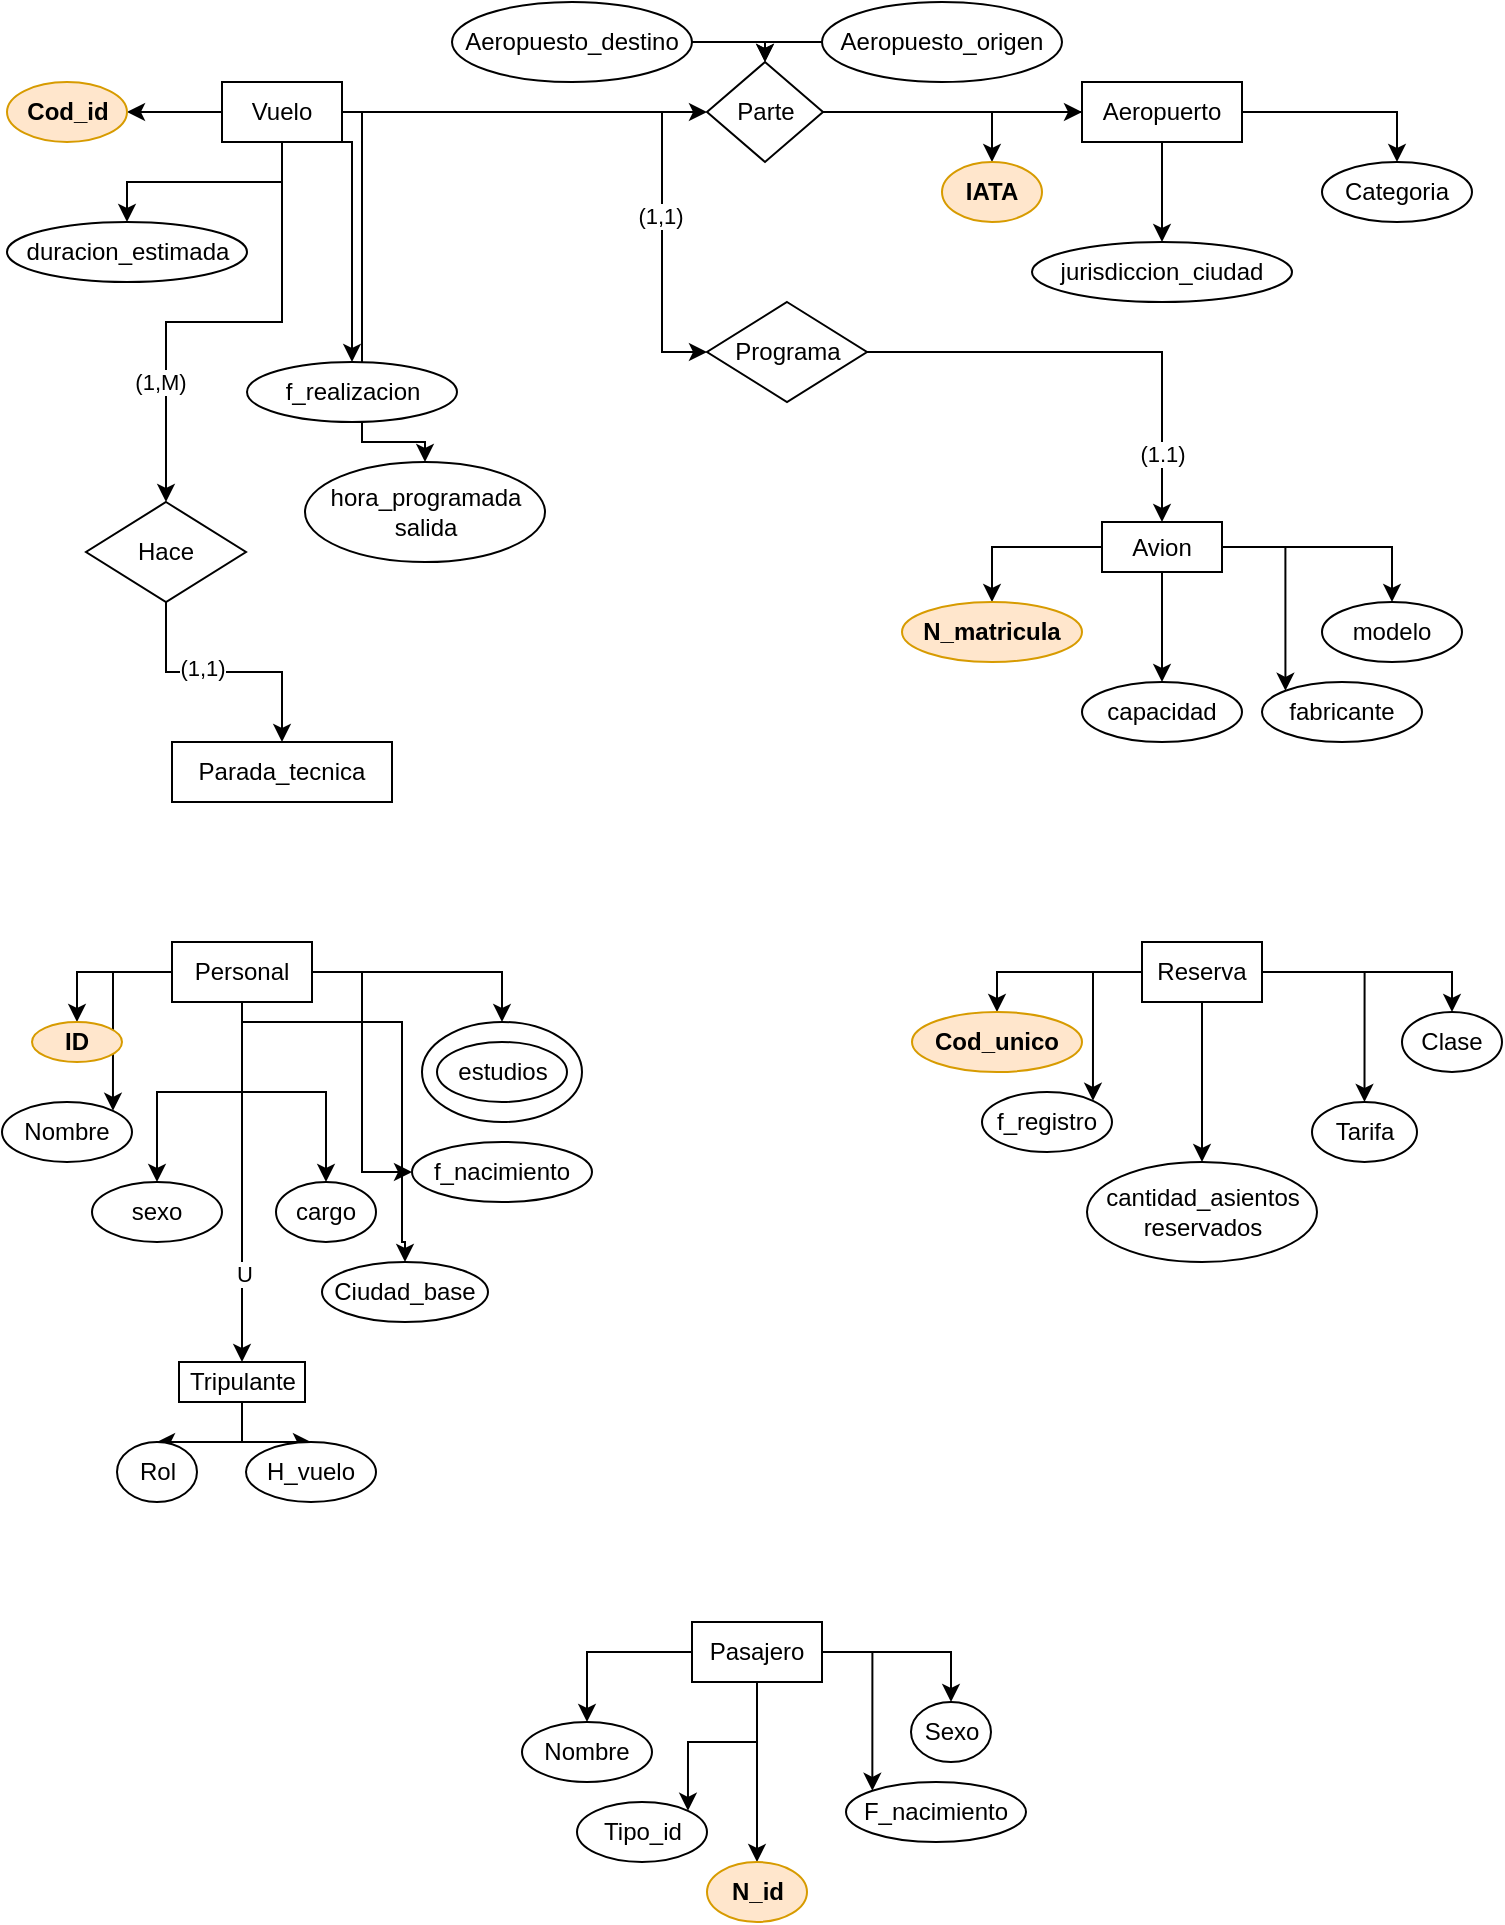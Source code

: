 <mxfile version="21.7.2" type="github">
  <diagram name="Página-1" id="UUR40JyIWrCSjtDDrcDr">
    <mxGraphModel dx="1379" dy="797" grid="1" gridSize="10" guides="1" tooltips="1" connect="1" arrows="1" fold="1" page="1" pageScale="1" pageWidth="827" pageHeight="1169" math="0" shadow="0">
      <root>
        <mxCell id="0" />
        <mxCell id="1" parent="0" />
        <mxCell id="4Mqh_UqCW2FSAEqXyaWD-35" value="" style="ellipse;whiteSpace=wrap;html=1;" vertex="1" parent="1">
          <mxGeometry x="220" y="520" width="80" height="50" as="geometry" />
        </mxCell>
        <mxCell id="4Mqh_UqCW2FSAEqXyaWD-12" style="edgeStyle=orthogonalEdgeStyle;rounded=0;orthogonalLoop=1;jettySize=auto;html=1;" edge="1" parent="1" source="4Mqh_UqCW2FSAEqXyaWD-1" target="4Mqh_UqCW2FSAEqXyaWD-2">
          <mxGeometry relative="1" as="geometry" />
        </mxCell>
        <mxCell id="4Mqh_UqCW2FSAEqXyaWD-13" style="edgeStyle=orthogonalEdgeStyle;rounded=0;orthogonalLoop=1;jettySize=auto;html=1;" edge="1" parent="1" source="4Mqh_UqCW2FSAEqXyaWD-1" target="4Mqh_UqCW2FSAEqXyaWD-4">
          <mxGeometry relative="1" as="geometry" />
        </mxCell>
        <mxCell id="4Mqh_UqCW2FSAEqXyaWD-14" style="edgeStyle=orthogonalEdgeStyle;rounded=0;orthogonalLoop=1;jettySize=auto;html=1;entryX=0.5;entryY=0;entryDx=0;entryDy=0;" edge="1" parent="1" source="4Mqh_UqCW2FSAEqXyaWD-1" target="4Mqh_UqCW2FSAEqXyaWD-5">
          <mxGeometry relative="1" as="geometry">
            <Array as="points">
              <mxPoint x="190" y="65" />
              <mxPoint x="190" y="230" />
            </Array>
          </mxGeometry>
        </mxCell>
        <mxCell id="4Mqh_UqCW2FSAEqXyaWD-39" style="edgeStyle=orthogonalEdgeStyle;rounded=0;orthogonalLoop=1;jettySize=auto;html=1;entryX=0.5;entryY=0;entryDx=0;entryDy=0;" edge="1" parent="1" source="4Mqh_UqCW2FSAEqXyaWD-1" target="4Mqh_UqCW2FSAEqXyaWD-38">
          <mxGeometry relative="1" as="geometry">
            <Array as="points">
              <mxPoint x="185" y="80" />
            </Array>
          </mxGeometry>
        </mxCell>
        <mxCell id="4Mqh_UqCW2FSAEqXyaWD-84" style="edgeStyle=orthogonalEdgeStyle;rounded=0;orthogonalLoop=1;jettySize=auto;html=1;" edge="1" parent="1" source="4Mqh_UqCW2FSAEqXyaWD-1" target="4Mqh_UqCW2FSAEqXyaWD-83">
          <mxGeometry relative="1" as="geometry" />
        </mxCell>
        <mxCell id="4Mqh_UqCW2FSAEqXyaWD-86" value="(1,M)" style="edgeLabel;html=1;align=center;verticalAlign=middle;resizable=0;points=[];" vertex="1" connectable="0" parent="4Mqh_UqCW2FSAEqXyaWD-84">
          <mxGeometry x="0.494" y="-3" relative="1" as="geometry">
            <mxPoint as="offset" />
          </mxGeometry>
        </mxCell>
        <mxCell id="4Mqh_UqCW2FSAEqXyaWD-89" style="edgeStyle=orthogonalEdgeStyle;rounded=0;orthogonalLoop=1;jettySize=auto;html=1;entryX=0;entryY=0.5;entryDx=0;entryDy=0;" edge="1" parent="1" source="4Mqh_UqCW2FSAEqXyaWD-1" target="4Mqh_UqCW2FSAEqXyaWD-88">
          <mxGeometry relative="1" as="geometry" />
        </mxCell>
        <mxCell id="4Mqh_UqCW2FSAEqXyaWD-98" style="edgeStyle=orthogonalEdgeStyle;rounded=0;orthogonalLoop=1;jettySize=auto;html=1;entryX=0;entryY=0.5;entryDx=0;entryDy=0;" edge="1" parent="1" source="4Mqh_UqCW2FSAEqXyaWD-1" target="4Mqh_UqCW2FSAEqXyaWD-97">
          <mxGeometry relative="1" as="geometry">
            <Array as="points">
              <mxPoint x="340" y="65" />
              <mxPoint x="340" y="185" />
            </Array>
          </mxGeometry>
        </mxCell>
        <mxCell id="4Mqh_UqCW2FSAEqXyaWD-101" value="(1,1)" style="edgeLabel;html=1;align=center;verticalAlign=middle;resizable=0;points=[];" vertex="1" connectable="0" parent="4Mqh_UqCW2FSAEqXyaWD-98">
          <mxGeometry x="0.402" y="-1" relative="1" as="geometry">
            <mxPoint as="offset" />
          </mxGeometry>
        </mxCell>
        <mxCell id="4Mqh_UqCW2FSAEqXyaWD-1" value="Vuelo" style="rounded=0;whiteSpace=wrap;html=1;" vertex="1" parent="1">
          <mxGeometry x="120" y="50" width="60" height="30" as="geometry" />
        </mxCell>
        <mxCell id="4Mqh_UqCW2FSAEqXyaWD-2" value="Cod_id" style="ellipse;whiteSpace=wrap;html=1;fillColor=#ffe6cc;strokeColor=#d79b00;fontStyle=1" vertex="1" parent="1">
          <mxGeometry x="12.5" y="50" width="60" height="30" as="geometry" />
        </mxCell>
        <mxCell id="4Mqh_UqCW2FSAEqXyaWD-4" value="duracion_estimada" style="ellipse;whiteSpace=wrap;html=1;" vertex="1" parent="1">
          <mxGeometry x="12.5" y="120" width="120" height="30" as="geometry" />
        </mxCell>
        <mxCell id="4Mqh_UqCW2FSAEqXyaWD-5" value="hora_programada&lt;br&gt;salida" style="ellipse;whiteSpace=wrap;html=1;" vertex="1" parent="1">
          <mxGeometry x="161.5" y="240" width="120" height="50" as="geometry" />
        </mxCell>
        <mxCell id="4Mqh_UqCW2FSAEqXyaWD-6" value="Parada_tecnica" style="rounded=0;whiteSpace=wrap;html=1;" vertex="1" parent="1">
          <mxGeometry x="95" y="380" width="110" height="30" as="geometry" />
        </mxCell>
        <mxCell id="4Mqh_UqCW2FSAEqXyaWD-15" style="edgeStyle=orthogonalEdgeStyle;rounded=0;orthogonalLoop=1;jettySize=auto;html=1;" edge="1" parent="1" source="4Mqh_UqCW2FSAEqXyaWD-8" target="4Mqh_UqCW2FSAEqXyaWD-9">
          <mxGeometry relative="1" as="geometry" />
        </mxCell>
        <mxCell id="4Mqh_UqCW2FSAEqXyaWD-16" style="edgeStyle=orthogonalEdgeStyle;rounded=0;orthogonalLoop=1;jettySize=auto;html=1;" edge="1" parent="1" source="4Mqh_UqCW2FSAEqXyaWD-8" target="4Mqh_UqCW2FSAEqXyaWD-10">
          <mxGeometry relative="1" as="geometry" />
        </mxCell>
        <mxCell id="4Mqh_UqCW2FSAEqXyaWD-17" style="edgeStyle=orthogonalEdgeStyle;rounded=0;orthogonalLoop=1;jettySize=auto;html=1;entryX=0.5;entryY=0;entryDx=0;entryDy=0;" edge="1" parent="1" source="4Mqh_UqCW2FSAEqXyaWD-8" target="4Mqh_UqCW2FSAEqXyaWD-11">
          <mxGeometry relative="1" as="geometry" />
        </mxCell>
        <mxCell id="4Mqh_UqCW2FSAEqXyaWD-8" value="Aeropuerto" style="rounded=0;whiteSpace=wrap;html=1;" vertex="1" parent="1">
          <mxGeometry x="550" y="50" width="80" height="30" as="geometry" />
        </mxCell>
        <mxCell id="4Mqh_UqCW2FSAEqXyaWD-9" value="&lt;b&gt;IATA&lt;/b&gt;" style="ellipse;whiteSpace=wrap;html=1;fillColor=#ffe6cc;strokeColor=#d79b00;" vertex="1" parent="1">
          <mxGeometry x="480" y="90" width="50" height="30" as="geometry" />
        </mxCell>
        <mxCell id="4Mqh_UqCW2FSAEqXyaWD-10" value="jurisdiccion_ciudad" style="ellipse;whiteSpace=wrap;html=1;" vertex="1" parent="1">
          <mxGeometry x="525" y="130" width="130" height="30" as="geometry" />
        </mxCell>
        <mxCell id="4Mqh_UqCW2FSAEqXyaWD-11" value="Categoria" style="ellipse;whiteSpace=wrap;html=1;" vertex="1" parent="1">
          <mxGeometry x="670" y="90" width="75" height="30" as="geometry" />
        </mxCell>
        <mxCell id="4Mqh_UqCW2FSAEqXyaWD-24" style="edgeStyle=orthogonalEdgeStyle;rounded=0;orthogonalLoop=1;jettySize=auto;html=1;entryX=0.5;entryY=0;entryDx=0;entryDy=0;" edge="1" parent="1" source="4Mqh_UqCW2FSAEqXyaWD-19" target="4Mqh_UqCW2FSAEqXyaWD-20">
          <mxGeometry relative="1" as="geometry" />
        </mxCell>
        <mxCell id="4Mqh_UqCW2FSAEqXyaWD-25" style="edgeStyle=orthogonalEdgeStyle;rounded=0;orthogonalLoop=1;jettySize=auto;html=1;entryX=0.5;entryY=0;entryDx=0;entryDy=0;" edge="1" parent="1" source="4Mqh_UqCW2FSAEqXyaWD-19" target="4Mqh_UqCW2FSAEqXyaWD-21">
          <mxGeometry relative="1" as="geometry" />
        </mxCell>
        <mxCell id="4Mqh_UqCW2FSAEqXyaWD-26" style="edgeStyle=orthogonalEdgeStyle;rounded=0;orthogonalLoop=1;jettySize=auto;html=1;entryX=0;entryY=0;entryDx=0;entryDy=0;" edge="1" parent="1" source="4Mqh_UqCW2FSAEqXyaWD-19" target="4Mqh_UqCW2FSAEqXyaWD-22">
          <mxGeometry relative="1" as="geometry" />
        </mxCell>
        <mxCell id="4Mqh_UqCW2FSAEqXyaWD-27" style="edgeStyle=orthogonalEdgeStyle;rounded=0;orthogonalLoop=1;jettySize=auto;html=1;entryX=0.5;entryY=0;entryDx=0;entryDy=0;" edge="1" parent="1" source="4Mqh_UqCW2FSAEqXyaWD-19" target="4Mqh_UqCW2FSAEqXyaWD-23">
          <mxGeometry relative="1" as="geometry" />
        </mxCell>
        <mxCell id="4Mqh_UqCW2FSAEqXyaWD-19" value="Avion" style="rounded=0;whiteSpace=wrap;html=1;" vertex="1" parent="1">
          <mxGeometry x="560" y="270" width="60" height="25" as="geometry" />
        </mxCell>
        <mxCell id="4Mqh_UqCW2FSAEqXyaWD-20" value="&lt;b&gt;N_matricula&lt;/b&gt;" style="ellipse;whiteSpace=wrap;html=1;fillColor=#ffe6cc;strokeColor=#d79b00;" vertex="1" parent="1">
          <mxGeometry x="460" y="310" width="90" height="30" as="geometry" />
        </mxCell>
        <mxCell id="4Mqh_UqCW2FSAEqXyaWD-21" value="capacidad" style="ellipse;whiteSpace=wrap;html=1;" vertex="1" parent="1">
          <mxGeometry x="550" y="350" width="80" height="30" as="geometry" />
        </mxCell>
        <mxCell id="4Mqh_UqCW2FSAEqXyaWD-22" value="fabricante" style="ellipse;whiteSpace=wrap;html=1;" vertex="1" parent="1">
          <mxGeometry x="640" y="350" width="80" height="30" as="geometry" />
        </mxCell>
        <mxCell id="4Mqh_UqCW2FSAEqXyaWD-23" value="modelo" style="ellipse;whiteSpace=wrap;html=1;" vertex="1" parent="1">
          <mxGeometry x="670" y="310" width="70" height="30" as="geometry" />
        </mxCell>
        <mxCell id="4Mqh_UqCW2FSAEqXyaWD-37" style="edgeStyle=orthogonalEdgeStyle;rounded=0;orthogonalLoop=1;jettySize=auto;html=1;entryX=0.5;entryY=0;entryDx=0;entryDy=0;" edge="1" parent="1" source="4Mqh_UqCW2FSAEqXyaWD-29" target="4Mqh_UqCW2FSAEqXyaWD-30">
          <mxGeometry relative="1" as="geometry" />
        </mxCell>
        <mxCell id="4Mqh_UqCW2FSAEqXyaWD-40" style="edgeStyle=orthogonalEdgeStyle;rounded=0;orthogonalLoop=1;jettySize=auto;html=1;entryX=1;entryY=0;entryDx=0;entryDy=0;" edge="1" parent="1" source="4Mqh_UqCW2FSAEqXyaWD-29" target="4Mqh_UqCW2FSAEqXyaWD-31">
          <mxGeometry relative="1" as="geometry" />
        </mxCell>
        <mxCell id="4Mqh_UqCW2FSAEqXyaWD-41" style="edgeStyle=orthogonalEdgeStyle;rounded=0;orthogonalLoop=1;jettySize=auto;html=1;" edge="1" parent="1" source="4Mqh_UqCW2FSAEqXyaWD-29" target="4Mqh_UqCW2FSAEqXyaWD-32">
          <mxGeometry relative="1" as="geometry" />
        </mxCell>
        <mxCell id="4Mqh_UqCW2FSAEqXyaWD-42" style="edgeStyle=orthogonalEdgeStyle;rounded=0;orthogonalLoop=1;jettySize=auto;html=1;" edge="1" parent="1" source="4Mqh_UqCW2FSAEqXyaWD-29" target="4Mqh_UqCW2FSAEqXyaWD-36">
          <mxGeometry relative="1" as="geometry" />
        </mxCell>
        <mxCell id="4Mqh_UqCW2FSAEqXyaWD-43" style="edgeStyle=orthogonalEdgeStyle;rounded=0;orthogonalLoop=1;jettySize=auto;html=1;entryX=0;entryY=0.5;entryDx=0;entryDy=0;" edge="1" parent="1" source="4Mqh_UqCW2FSAEqXyaWD-29" target="4Mqh_UqCW2FSAEqXyaWD-33">
          <mxGeometry relative="1" as="geometry" />
        </mxCell>
        <mxCell id="4Mqh_UqCW2FSAEqXyaWD-44" style="edgeStyle=orthogonalEdgeStyle;rounded=0;orthogonalLoop=1;jettySize=auto;html=1;entryX=0.5;entryY=0;entryDx=0;entryDy=0;" edge="1" parent="1" source="4Mqh_UqCW2FSAEqXyaWD-29" target="4Mqh_UqCW2FSAEqXyaWD-35">
          <mxGeometry relative="1" as="geometry" />
        </mxCell>
        <mxCell id="4Mqh_UqCW2FSAEqXyaWD-46" style="edgeStyle=orthogonalEdgeStyle;rounded=0;orthogonalLoop=1;jettySize=auto;html=1;entryX=0.5;entryY=0;entryDx=0;entryDy=0;" edge="1" parent="1" source="4Mqh_UqCW2FSAEqXyaWD-29" target="4Mqh_UqCW2FSAEqXyaWD-45">
          <mxGeometry relative="1" as="geometry" />
        </mxCell>
        <mxCell id="4Mqh_UqCW2FSAEqXyaWD-47" value="U" style="edgeLabel;html=1;align=center;verticalAlign=middle;resizable=0;points=[];" vertex="1" connectable="0" parent="4Mqh_UqCW2FSAEqXyaWD-46">
          <mxGeometry x="0.511" y="1" relative="1" as="geometry">
            <mxPoint as="offset" />
          </mxGeometry>
        </mxCell>
        <mxCell id="4Mqh_UqCW2FSAEqXyaWD-55" style="edgeStyle=orthogonalEdgeStyle;rounded=0;orthogonalLoop=1;jettySize=auto;html=1;entryX=0.5;entryY=0;entryDx=0;entryDy=0;" edge="1" parent="1" source="4Mqh_UqCW2FSAEqXyaWD-29" target="4Mqh_UqCW2FSAEqXyaWD-54">
          <mxGeometry relative="1" as="geometry">
            <Array as="points">
              <mxPoint x="130" y="520" />
              <mxPoint x="210" y="520" />
              <mxPoint x="210" y="630" />
            </Array>
          </mxGeometry>
        </mxCell>
        <mxCell id="4Mqh_UqCW2FSAEqXyaWD-29" value="Personal" style="rounded=0;whiteSpace=wrap;html=1;" vertex="1" parent="1">
          <mxGeometry x="95" y="480" width="70" height="30" as="geometry" />
        </mxCell>
        <mxCell id="4Mqh_UqCW2FSAEqXyaWD-30" value="&lt;b&gt;ID&lt;/b&gt;" style="ellipse;whiteSpace=wrap;html=1;fillColor=#ffe6cc;strokeColor=#d79b00;" vertex="1" parent="1">
          <mxGeometry x="25" y="520" width="45" height="20" as="geometry" />
        </mxCell>
        <mxCell id="4Mqh_UqCW2FSAEqXyaWD-31" value="Nombre" style="ellipse;whiteSpace=wrap;html=1;" vertex="1" parent="1">
          <mxGeometry x="10" y="560" width="65" height="30" as="geometry" />
        </mxCell>
        <mxCell id="4Mqh_UqCW2FSAEqXyaWD-32" value="sexo" style="ellipse;whiteSpace=wrap;html=1;" vertex="1" parent="1">
          <mxGeometry x="55" y="600" width="65" height="30" as="geometry" />
        </mxCell>
        <mxCell id="4Mqh_UqCW2FSAEqXyaWD-33" value="f_nacimiento" style="ellipse;whiteSpace=wrap;html=1;" vertex="1" parent="1">
          <mxGeometry x="215" y="580" width="90" height="30" as="geometry" />
        </mxCell>
        <mxCell id="4Mqh_UqCW2FSAEqXyaWD-34" value="estudios" style="ellipse;whiteSpace=wrap;html=1;" vertex="1" parent="1">
          <mxGeometry x="227.5" y="530" width="65" height="30" as="geometry" />
        </mxCell>
        <mxCell id="4Mqh_UqCW2FSAEqXyaWD-36" value="cargo" style="ellipse;whiteSpace=wrap;html=1;" vertex="1" parent="1">
          <mxGeometry x="147" y="600" width="50" height="30" as="geometry" />
        </mxCell>
        <mxCell id="4Mqh_UqCW2FSAEqXyaWD-38" value="f_realizacion" style="ellipse;whiteSpace=wrap;html=1;" vertex="1" parent="1">
          <mxGeometry x="132.5" y="190" width="105" height="30" as="geometry" />
        </mxCell>
        <mxCell id="4Mqh_UqCW2FSAEqXyaWD-52" style="edgeStyle=orthogonalEdgeStyle;rounded=0;orthogonalLoop=1;jettySize=auto;html=1;entryX=0.5;entryY=0;entryDx=0;entryDy=0;" edge="1" parent="1" source="4Mqh_UqCW2FSAEqXyaWD-45" target="4Mqh_UqCW2FSAEqXyaWD-49">
          <mxGeometry relative="1" as="geometry" />
        </mxCell>
        <mxCell id="4Mqh_UqCW2FSAEqXyaWD-53" style="edgeStyle=orthogonalEdgeStyle;rounded=0;orthogonalLoop=1;jettySize=auto;html=1;entryX=0.5;entryY=0;entryDx=0;entryDy=0;" edge="1" parent="1" source="4Mqh_UqCW2FSAEqXyaWD-45" target="4Mqh_UqCW2FSAEqXyaWD-51">
          <mxGeometry relative="1" as="geometry" />
        </mxCell>
        <mxCell id="4Mqh_UqCW2FSAEqXyaWD-45" value="Tripulante" style="rounded=0;whiteSpace=wrap;html=1;" vertex="1" parent="1">
          <mxGeometry x="98.5" y="690" width="63" height="20" as="geometry" />
        </mxCell>
        <mxCell id="4Mqh_UqCW2FSAEqXyaWD-49" value="Rol" style="ellipse;whiteSpace=wrap;html=1;" vertex="1" parent="1">
          <mxGeometry x="67.5" y="730" width="40" height="30" as="geometry" />
        </mxCell>
        <mxCell id="4Mqh_UqCW2FSAEqXyaWD-51" value="H_vuelo" style="ellipse;whiteSpace=wrap;html=1;" vertex="1" parent="1">
          <mxGeometry x="132" y="730" width="65" height="30" as="geometry" />
        </mxCell>
        <mxCell id="4Mqh_UqCW2FSAEqXyaWD-54" value="Ciudad_base" style="ellipse;whiteSpace=wrap;html=1;" vertex="1" parent="1">
          <mxGeometry x="170" y="640" width="83" height="30" as="geometry" />
        </mxCell>
        <mxCell id="4Mqh_UqCW2FSAEqXyaWD-63" style="edgeStyle=orthogonalEdgeStyle;rounded=0;orthogonalLoop=1;jettySize=auto;html=1;" edge="1" parent="1" source="4Mqh_UqCW2FSAEqXyaWD-56" target="4Mqh_UqCW2FSAEqXyaWD-57">
          <mxGeometry relative="1" as="geometry" />
        </mxCell>
        <mxCell id="4Mqh_UqCW2FSAEqXyaWD-64" style="edgeStyle=orthogonalEdgeStyle;rounded=0;orthogonalLoop=1;jettySize=auto;html=1;entryX=1;entryY=0;entryDx=0;entryDy=0;" edge="1" parent="1" source="4Mqh_UqCW2FSAEqXyaWD-56" target="4Mqh_UqCW2FSAEqXyaWD-58">
          <mxGeometry relative="1" as="geometry" />
        </mxCell>
        <mxCell id="4Mqh_UqCW2FSAEqXyaWD-65" style="edgeStyle=orthogonalEdgeStyle;rounded=0;orthogonalLoop=1;jettySize=auto;html=1;" edge="1" parent="1" source="4Mqh_UqCW2FSAEqXyaWD-56" target="4Mqh_UqCW2FSAEqXyaWD-59">
          <mxGeometry relative="1" as="geometry" />
        </mxCell>
        <mxCell id="4Mqh_UqCW2FSAEqXyaWD-66" style="edgeStyle=orthogonalEdgeStyle;rounded=0;orthogonalLoop=1;jettySize=auto;html=1;entryX=0.5;entryY=0;entryDx=0;entryDy=0;" edge="1" parent="1" source="4Mqh_UqCW2FSAEqXyaWD-56" target="4Mqh_UqCW2FSAEqXyaWD-60">
          <mxGeometry relative="1" as="geometry" />
        </mxCell>
        <mxCell id="4Mqh_UqCW2FSAEqXyaWD-67" style="edgeStyle=orthogonalEdgeStyle;rounded=0;orthogonalLoop=1;jettySize=auto;html=1;entryX=0.5;entryY=0;entryDx=0;entryDy=0;" edge="1" parent="1" source="4Mqh_UqCW2FSAEqXyaWD-56" target="4Mqh_UqCW2FSAEqXyaWD-61">
          <mxGeometry relative="1" as="geometry" />
        </mxCell>
        <mxCell id="4Mqh_UqCW2FSAEqXyaWD-56" value="Reserva" style="rounded=0;whiteSpace=wrap;html=1;" vertex="1" parent="1">
          <mxGeometry x="580" y="480" width="60" height="30" as="geometry" />
        </mxCell>
        <mxCell id="4Mqh_UqCW2FSAEqXyaWD-57" value="Cod_unico" style="ellipse;whiteSpace=wrap;html=1;fillColor=#ffe6cc;strokeColor=#d79b00;fontStyle=1" vertex="1" parent="1">
          <mxGeometry x="465" y="515" width="85" height="30" as="geometry" />
        </mxCell>
        <mxCell id="4Mqh_UqCW2FSAEqXyaWD-58" value="f_registro" style="ellipse;whiteSpace=wrap;html=1;" vertex="1" parent="1">
          <mxGeometry x="500" y="555" width="65" height="30" as="geometry" />
        </mxCell>
        <mxCell id="4Mqh_UqCW2FSAEqXyaWD-59" value="cantidad_asientos&lt;br&gt;reservados" style="ellipse;whiteSpace=wrap;html=1;" vertex="1" parent="1">
          <mxGeometry x="552.5" y="590" width="115" height="50" as="geometry" />
        </mxCell>
        <mxCell id="4Mqh_UqCW2FSAEqXyaWD-60" value="Tarifa" style="ellipse;whiteSpace=wrap;html=1;" vertex="1" parent="1">
          <mxGeometry x="665" y="560" width="52.5" height="30" as="geometry" />
        </mxCell>
        <mxCell id="4Mqh_UqCW2FSAEqXyaWD-61" value="Clase" style="ellipse;whiteSpace=wrap;html=1;" vertex="1" parent="1">
          <mxGeometry x="710" y="515" width="50" height="30" as="geometry" />
        </mxCell>
        <mxCell id="4Mqh_UqCW2FSAEqXyaWD-76" style="edgeStyle=orthogonalEdgeStyle;rounded=0;orthogonalLoop=1;jettySize=auto;html=1;" edge="1" parent="1" source="4Mqh_UqCW2FSAEqXyaWD-68" target="4Mqh_UqCW2FSAEqXyaWD-70">
          <mxGeometry relative="1" as="geometry" />
        </mxCell>
        <mxCell id="4Mqh_UqCW2FSAEqXyaWD-77" style="edgeStyle=orthogonalEdgeStyle;rounded=0;orthogonalLoop=1;jettySize=auto;html=1;entryX=1;entryY=0;entryDx=0;entryDy=0;" edge="1" parent="1" source="4Mqh_UqCW2FSAEqXyaWD-68" target="4Mqh_UqCW2FSAEqXyaWD-71">
          <mxGeometry relative="1" as="geometry" />
        </mxCell>
        <mxCell id="4Mqh_UqCW2FSAEqXyaWD-78" style="edgeStyle=orthogonalEdgeStyle;rounded=0;orthogonalLoop=1;jettySize=auto;html=1;entryX=0.5;entryY=0;entryDx=0;entryDy=0;" edge="1" parent="1" source="4Mqh_UqCW2FSAEqXyaWD-68" target="4Mqh_UqCW2FSAEqXyaWD-72">
          <mxGeometry relative="1" as="geometry" />
        </mxCell>
        <mxCell id="4Mqh_UqCW2FSAEqXyaWD-79" style="edgeStyle=orthogonalEdgeStyle;rounded=0;orthogonalLoop=1;jettySize=auto;html=1;entryX=0;entryY=0;entryDx=0;entryDy=0;" edge="1" parent="1" source="4Mqh_UqCW2FSAEqXyaWD-68" target="4Mqh_UqCW2FSAEqXyaWD-74">
          <mxGeometry relative="1" as="geometry" />
        </mxCell>
        <mxCell id="4Mqh_UqCW2FSAEqXyaWD-80" style="edgeStyle=orthogonalEdgeStyle;rounded=0;orthogonalLoop=1;jettySize=auto;html=1;entryX=0.5;entryY=0;entryDx=0;entryDy=0;" edge="1" parent="1" source="4Mqh_UqCW2FSAEqXyaWD-68" target="4Mqh_UqCW2FSAEqXyaWD-75">
          <mxGeometry relative="1" as="geometry" />
        </mxCell>
        <mxCell id="4Mqh_UqCW2FSAEqXyaWD-68" value="Pasajero" style="rounded=0;whiteSpace=wrap;html=1;" vertex="1" parent="1">
          <mxGeometry x="355" y="820" width="65" height="30" as="geometry" />
        </mxCell>
        <mxCell id="4Mqh_UqCW2FSAEqXyaWD-70" value="Nombre" style="ellipse;whiteSpace=wrap;html=1;" vertex="1" parent="1">
          <mxGeometry x="270" y="870" width="65" height="30" as="geometry" />
        </mxCell>
        <mxCell id="4Mqh_UqCW2FSAEqXyaWD-71" value="Tipo_id" style="ellipse;whiteSpace=wrap;html=1;" vertex="1" parent="1">
          <mxGeometry x="297.5" y="910" width="65" height="30" as="geometry" />
        </mxCell>
        <mxCell id="4Mqh_UqCW2FSAEqXyaWD-72" value="&lt;b&gt;N_id&lt;/b&gt;" style="ellipse;whiteSpace=wrap;html=1;fillColor=#ffe6cc;strokeColor=#d79b00;" vertex="1" parent="1">
          <mxGeometry x="362.5" y="940" width="50" height="30" as="geometry" />
        </mxCell>
        <mxCell id="4Mqh_UqCW2FSAEqXyaWD-74" value="F_nacimiento" style="ellipse;whiteSpace=wrap;html=1;" vertex="1" parent="1">
          <mxGeometry x="432" y="900" width="90" height="30" as="geometry" />
        </mxCell>
        <mxCell id="4Mqh_UqCW2FSAEqXyaWD-75" value="Sexo" style="ellipse;whiteSpace=wrap;html=1;" vertex="1" parent="1">
          <mxGeometry x="464.5" y="860" width="40" height="30" as="geometry" />
        </mxCell>
        <mxCell id="4Mqh_UqCW2FSAEqXyaWD-85" style="edgeStyle=orthogonalEdgeStyle;rounded=0;orthogonalLoop=1;jettySize=auto;html=1;" edge="1" parent="1" source="4Mqh_UqCW2FSAEqXyaWD-83" target="4Mqh_UqCW2FSAEqXyaWD-6">
          <mxGeometry relative="1" as="geometry" />
        </mxCell>
        <mxCell id="4Mqh_UqCW2FSAEqXyaWD-87" value="(1,1)" style="edgeLabel;html=1;align=center;verticalAlign=middle;resizable=0;points=[];" vertex="1" connectable="0" parent="4Mqh_UqCW2FSAEqXyaWD-85">
          <mxGeometry x="-0.175" y="2" relative="1" as="geometry">
            <mxPoint as="offset" />
          </mxGeometry>
        </mxCell>
        <mxCell id="4Mqh_UqCW2FSAEqXyaWD-83" value="Hace" style="rhombus;whiteSpace=wrap;html=1;" vertex="1" parent="1">
          <mxGeometry x="52" y="260" width="80" height="50" as="geometry" />
        </mxCell>
        <mxCell id="4Mqh_UqCW2FSAEqXyaWD-90" style="edgeStyle=orthogonalEdgeStyle;rounded=0;orthogonalLoop=1;jettySize=auto;html=1;" edge="1" parent="1" source="4Mqh_UqCW2FSAEqXyaWD-88" target="4Mqh_UqCW2FSAEqXyaWD-8">
          <mxGeometry relative="1" as="geometry" />
        </mxCell>
        <mxCell id="4Mqh_UqCW2FSAEqXyaWD-88" value="Parte" style="rhombus;whiteSpace=wrap;html=1;" vertex="1" parent="1">
          <mxGeometry x="362.5" y="40" width="58" height="50" as="geometry" />
        </mxCell>
        <mxCell id="4Mqh_UqCW2FSAEqXyaWD-95" style="edgeStyle=orthogonalEdgeStyle;rounded=0;orthogonalLoop=1;jettySize=auto;html=1;entryX=0.5;entryY=0;entryDx=0;entryDy=0;" edge="1" parent="1" source="4Mqh_UqCW2FSAEqXyaWD-91" target="4Mqh_UqCW2FSAEqXyaWD-88">
          <mxGeometry relative="1" as="geometry">
            <Array as="points">
              <mxPoint x="392" y="30" />
            </Array>
          </mxGeometry>
        </mxCell>
        <mxCell id="4Mqh_UqCW2FSAEqXyaWD-91" value="Aeropuesto_origen" style="ellipse;whiteSpace=wrap;html=1;" vertex="1" parent="1">
          <mxGeometry x="420" y="10" width="120" height="40" as="geometry" />
        </mxCell>
        <mxCell id="4Mqh_UqCW2FSAEqXyaWD-94" style="edgeStyle=orthogonalEdgeStyle;rounded=0;orthogonalLoop=1;jettySize=auto;html=1;entryX=0.5;entryY=0;entryDx=0;entryDy=0;" edge="1" parent="1" source="4Mqh_UqCW2FSAEqXyaWD-92" target="4Mqh_UqCW2FSAEqXyaWD-88">
          <mxGeometry relative="1" as="geometry">
            <Array as="points">
              <mxPoint x="392" y="30" />
            </Array>
          </mxGeometry>
        </mxCell>
        <mxCell id="4Mqh_UqCW2FSAEqXyaWD-92" value="Aeropuesto_destino" style="ellipse;whiteSpace=wrap;html=1;" vertex="1" parent="1">
          <mxGeometry x="235" y="10" width="120" height="40" as="geometry" />
        </mxCell>
        <mxCell id="4Mqh_UqCW2FSAEqXyaWD-99" style="edgeStyle=orthogonalEdgeStyle;rounded=0;orthogonalLoop=1;jettySize=auto;html=1;entryX=0.5;entryY=0;entryDx=0;entryDy=0;" edge="1" parent="1" source="4Mqh_UqCW2FSAEqXyaWD-97" target="4Mqh_UqCW2FSAEqXyaWD-19">
          <mxGeometry relative="1" as="geometry" />
        </mxCell>
        <mxCell id="4Mqh_UqCW2FSAEqXyaWD-100" value="(1.1)" style="edgeLabel;html=1;align=center;verticalAlign=middle;resizable=0;points=[];" vertex="1" connectable="0" parent="4Mqh_UqCW2FSAEqXyaWD-99">
          <mxGeometry x="0.699" relative="1" as="geometry">
            <mxPoint y="1" as="offset" />
          </mxGeometry>
        </mxCell>
        <mxCell id="4Mqh_UqCW2FSAEqXyaWD-97" value="Programa" style="rhombus;whiteSpace=wrap;html=1;" vertex="1" parent="1">
          <mxGeometry x="362.5" y="160" width="80" height="50" as="geometry" />
        </mxCell>
      </root>
    </mxGraphModel>
  </diagram>
</mxfile>
